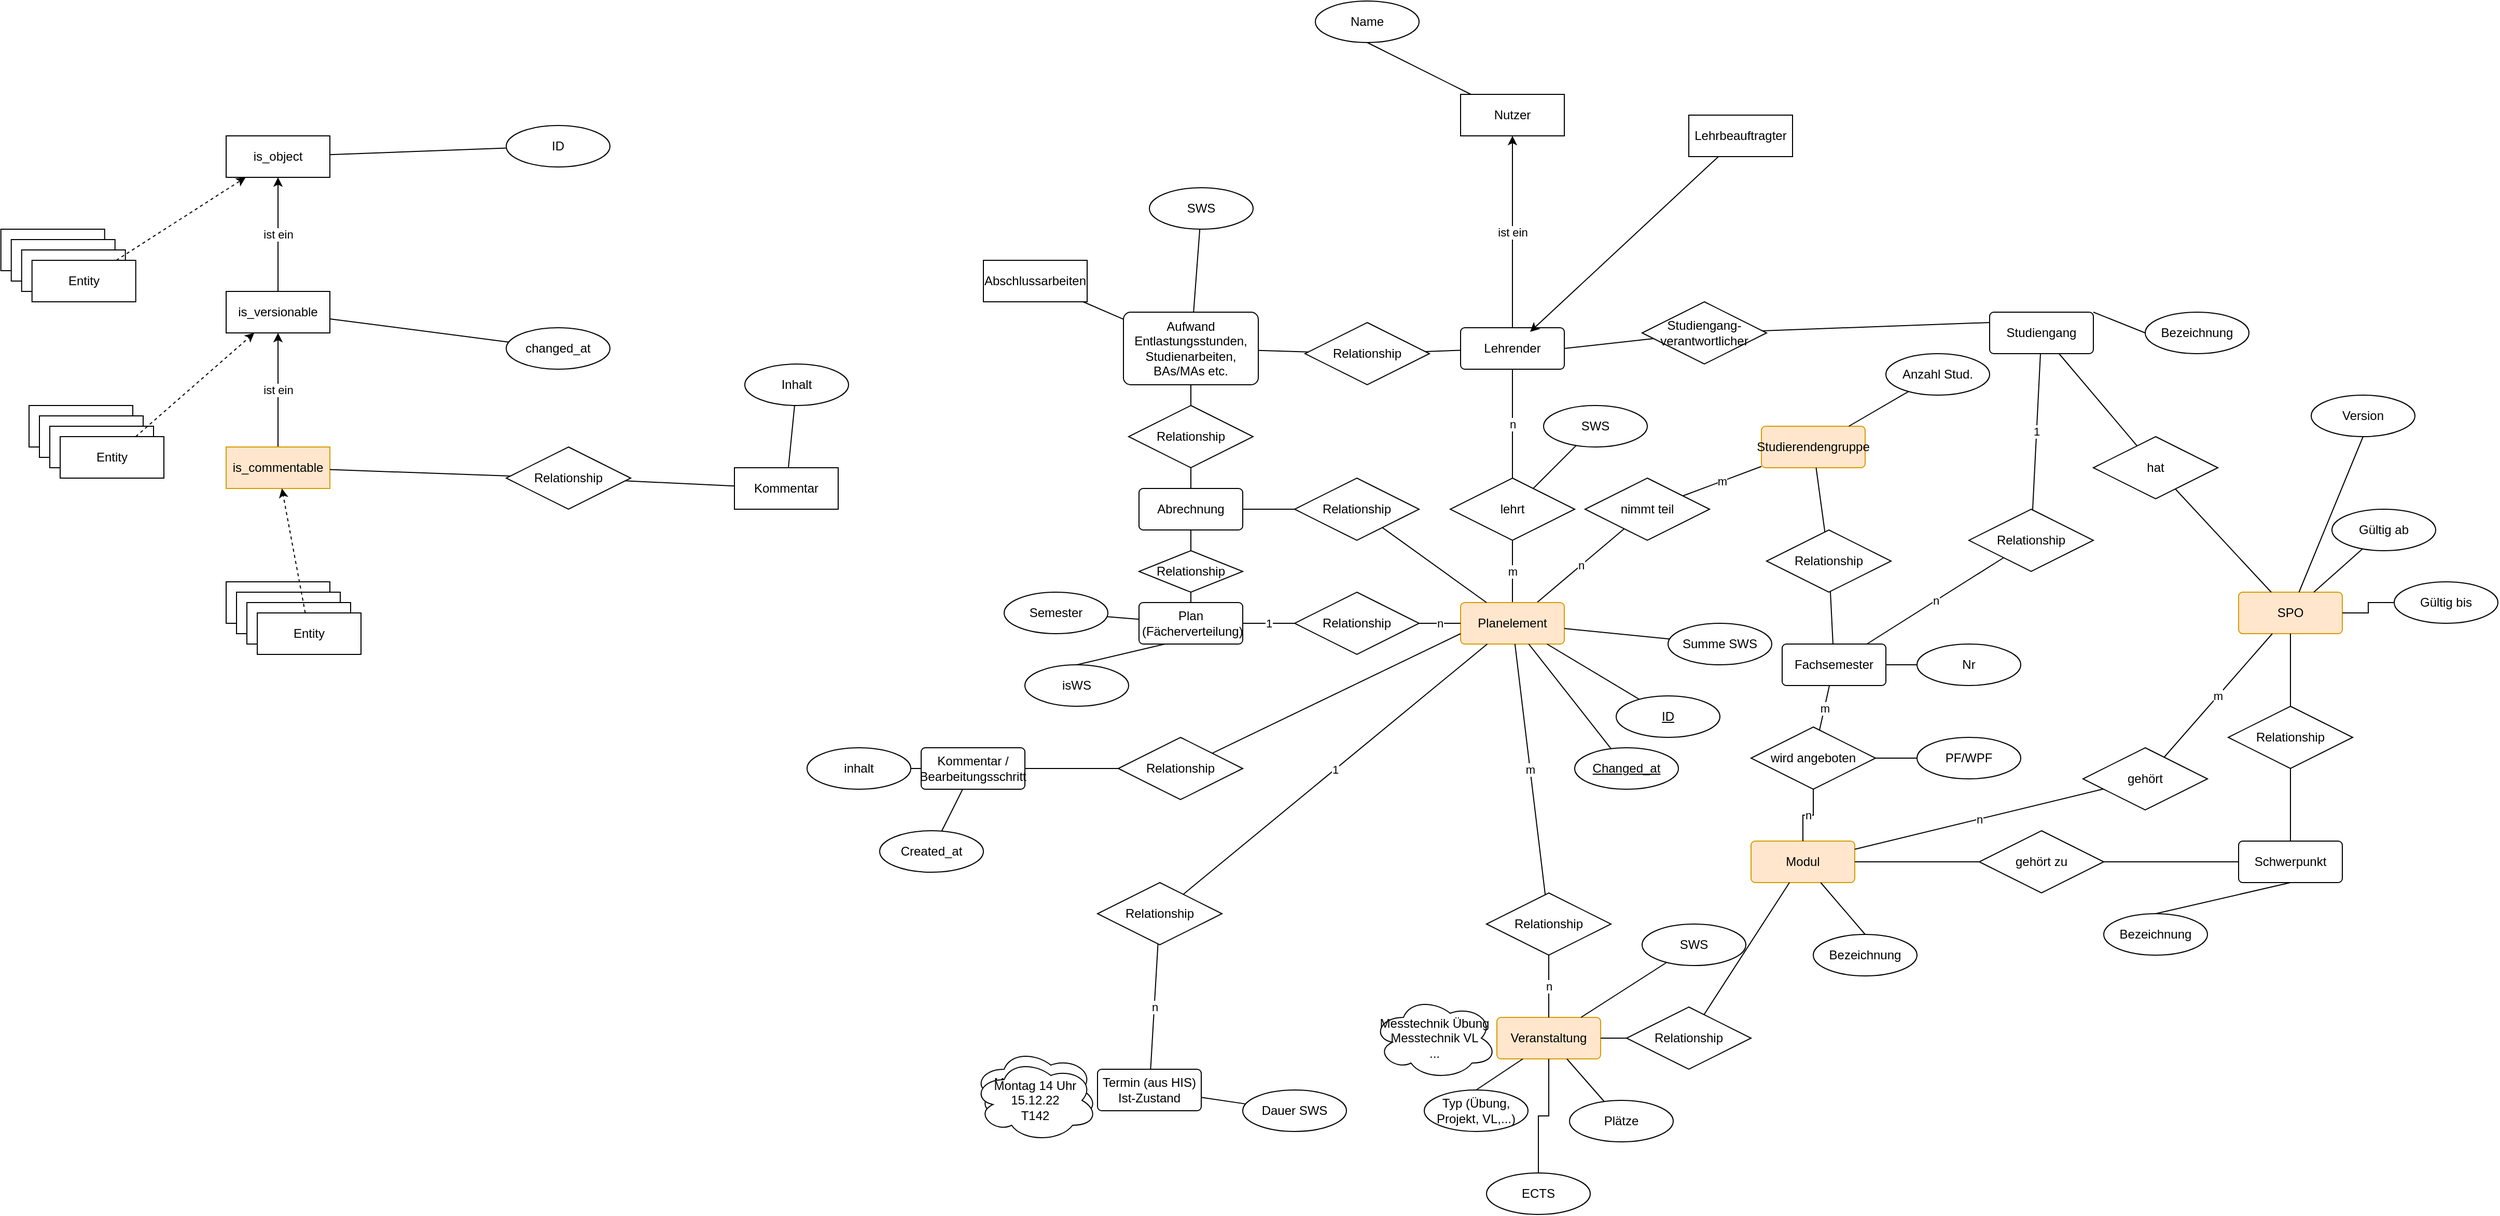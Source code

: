 <mxfile version="20.6.0" type="github">
  <diagram id="R2lEEEUBdFMjLlhIrx00" name="Page-1">
    <mxGraphModel dx="3122" dy="1880" grid="1" gridSize="10" guides="1" tooltips="1" connect="1" arrows="1" fold="1" page="1" pageScale="1" pageWidth="850" pageHeight="1100" math="0" shadow="0" extFonts="Permanent Marker^https://fonts.googleapis.com/css?family=Permanent+Marker">
      <root>
        <mxCell id="0" />
        <mxCell id="1" parent="0" />
        <mxCell id="iz5O2robkFM4ROenjmBi-13" value="ist ein" style="edgeStyle=none;rounded=0;orthogonalLoop=1;jettySize=auto;html=1;endArrow=classic;endFill=1;" edge="1" parent="1" source="gRnNfKeBFgU3KXUvMVqS-1" target="iz5O2robkFM4ROenjmBi-12">
          <mxGeometry relative="1" as="geometry" />
        </mxCell>
        <mxCell id="gRnNfKeBFgU3KXUvMVqS-1" value="Lehrender" style="rounded=1;arcSize=10;whiteSpace=wrap;html=1;align=center;" parent="1" vertex="1">
          <mxGeometry x="240" y="35" width="100" height="40" as="geometry" />
        </mxCell>
        <mxCell id="gRnNfKeBFgU3KXUvMVqS-2" value="&lt;div&gt;Modul&lt;/div&gt;" style="rounded=1;arcSize=10;whiteSpace=wrap;html=1;align=center;fillColor=#ffe6cc;strokeColor=#d79b00;" parent="1" vertex="1">
          <mxGeometry x="520" y="530" width="100" height="40" as="geometry" />
        </mxCell>
        <mxCell id="gRnNfKeBFgU3KXUvMVqS-3" value="&lt;div&gt;Plan&lt;/div&gt;&amp;nbsp;(Fächerverteilung)" style="rounded=1;arcSize=10;whiteSpace=wrap;html=1;align=center;" parent="1" vertex="1">
          <mxGeometry x="-70" y="300" width="100" height="40" as="geometry" />
        </mxCell>
        <mxCell id="gRnNfKeBFgU3KXUvMVqS-5" value="&lt;div&gt;Studiengang&lt;/div&gt;" style="rounded=1;arcSize=10;whiteSpace=wrap;html=1;align=center;" parent="1" vertex="1">
          <mxGeometry x="750" y="20" width="100" height="40" as="geometry" />
        </mxCell>
        <mxCell id="gRnNfKeBFgU3KXUvMVqS-6" value="SPO" style="rounded=1;arcSize=10;whiteSpace=wrap;html=1;align=center;fillColor=#ffe6cc;strokeColor=#d79b00;" parent="1" vertex="1">
          <mxGeometry x="990" y="290" width="100" height="40" as="geometry" />
        </mxCell>
        <mxCell id="gRnNfKeBFgU3KXUvMVqS-9" value="Veranstaltung" style="rounded=1;arcSize=10;whiteSpace=wrap;html=1;align=center;fillColor=#ffe6cc;strokeColor=#d79b00;" parent="1" vertex="1">
          <mxGeometry x="275" y="700" width="100" height="40" as="geometry" />
        </mxCell>
        <mxCell id="gRnNfKeBFgU3KXUvMVqS-11" value="m" style="rounded=0;orthogonalLoop=1;jettySize=auto;html=1;endArrow=none;endFill=0;" parent="1" source="gRnNfKeBFgU3KXUvMVqS-10" target="gRnNfKeBFgU3KXUvMVqS-36" edge="1">
          <mxGeometry relative="1" as="geometry" />
        </mxCell>
        <mxCell id="gRnNfKeBFgU3KXUvMVqS-12" value="n" style="edgeStyle=orthogonalEdgeStyle;rounded=0;orthogonalLoop=1;jettySize=auto;html=1;exitX=0.5;exitY=1;exitDx=0;exitDy=0;endArrow=none;endFill=0;" parent="1" source="gRnNfKeBFgU3KXUvMVqS-10" target="gRnNfKeBFgU3KXUvMVqS-2" edge="1">
          <mxGeometry relative="1" as="geometry" />
        </mxCell>
        <mxCell id="gRnNfKeBFgU3KXUvMVqS-10" value="wird angeboten" style="shape=rhombus;perimeter=rhombusPerimeter;whiteSpace=wrap;html=1;align=center;" parent="1" vertex="1">
          <mxGeometry x="520" y="420" width="120" height="60" as="geometry" />
        </mxCell>
        <mxCell id="gRnNfKeBFgU3KXUvMVqS-18" style="rounded=0;orthogonalLoop=1;jettySize=auto;html=1;endArrow=none;endFill=0;" parent="1" source="gRnNfKeBFgU3KXUvMVqS-17" target="gRnNfKeBFgU3KXUvMVqS-6" edge="1">
          <mxGeometry relative="1" as="geometry" />
        </mxCell>
        <mxCell id="gRnNfKeBFgU3KXUvMVqS-17" value="Gültig ab" style="ellipse;whiteSpace=wrap;html=1;align=center;" parent="1" vertex="1">
          <mxGeometry x="1080" y="210" width="100" height="40" as="geometry" />
        </mxCell>
        <mxCell id="gRnNfKeBFgU3KXUvMVqS-20" style="rounded=0;orthogonalLoop=1;jettySize=auto;html=1;endArrow=none;endFill=0;" parent="1" source="gRnNfKeBFgU3KXUvMVqS-19" target="gRnNfKeBFgU3KXUvMVqS-2" edge="1">
          <mxGeometry relative="1" as="geometry" />
        </mxCell>
        <mxCell id="gRnNfKeBFgU3KXUvMVqS-21" style="edgeStyle=none;rounded=0;orthogonalLoop=1;jettySize=auto;html=1;endArrow=none;endFill=0;" parent="1" source="gRnNfKeBFgU3KXUvMVqS-19" target="gRnNfKeBFgU3KXUvMVqS-9" edge="1">
          <mxGeometry relative="1" as="geometry">
            <mxPoint x="440" y="826.957" as="targetPoint" />
          </mxGeometry>
        </mxCell>
        <mxCell id="gRnNfKeBFgU3KXUvMVqS-19" value="Relationship" style="shape=rhombus;perimeter=rhombusPerimeter;whiteSpace=wrap;html=1;align=center;" parent="1" vertex="1">
          <mxGeometry x="400" y="690" width="120" height="60" as="geometry" />
        </mxCell>
        <mxCell id="gRnNfKeBFgU3KXUvMVqS-22" value="Studierendengruppe" style="rounded=1;arcSize=10;whiteSpace=wrap;html=1;align=center;fillColor=#ffe6cc;strokeColor=#d79b00;" parent="1" vertex="1">
          <mxGeometry x="530" y="130" width="100" height="40" as="geometry" />
        </mxCell>
        <mxCell id="gRnNfKeBFgU3KXUvMVqS-26" value="n" style="edgeStyle=none;rounded=0;orthogonalLoop=1;jettySize=auto;html=1;endArrow=none;endFill=0;" parent="1" source="gRnNfKeBFgU3KXUvMVqS-24" target="gRnNfKeBFgU3KXUvMVqS-53" edge="1">
          <mxGeometry relative="1" as="geometry" />
        </mxCell>
        <mxCell id="gRnNfKeBFgU3KXUvMVqS-24" value="nimmt teil" style="shape=rhombus;perimeter=rhombusPerimeter;whiteSpace=wrap;html=1;align=center;" parent="1" vertex="1">
          <mxGeometry x="360" y="180" width="120" height="60" as="geometry" />
        </mxCell>
        <mxCell id="gRnNfKeBFgU3KXUvMVqS-29" style="edgeStyle=none;rounded=0;orthogonalLoop=1;jettySize=auto;html=1;endArrow=none;endFill=0;" parent="1" source="gRnNfKeBFgU3KXUvMVqS-28" target="gRnNfKeBFgU3KXUvMVqS-3" edge="1">
          <mxGeometry relative="1" as="geometry" />
        </mxCell>
        <mxCell id="gRnNfKeBFgU3KXUvMVqS-28" value="Semester" style="ellipse;whiteSpace=wrap;html=1;align=center;" parent="1" vertex="1">
          <mxGeometry x="-200" y="290" width="100" height="40" as="geometry" />
        </mxCell>
        <mxCell id="gRnNfKeBFgU3KXUvMVqS-36" value="Fachsemester" style="rounded=1;arcSize=10;whiteSpace=wrap;html=1;align=center;" parent="1" vertex="1">
          <mxGeometry x="550" y="340" width="100" height="40" as="geometry" />
        </mxCell>
        <mxCell id="gRnNfKeBFgU3KXUvMVqS-39" value="n" style="edgeStyle=none;rounded=0;orthogonalLoop=1;jettySize=auto;html=1;endArrow=none;endFill=0;" parent="1" source="gRnNfKeBFgU3KXUvMVqS-38" target="gRnNfKeBFgU3KXUvMVqS-36" edge="1">
          <mxGeometry relative="1" as="geometry" />
        </mxCell>
        <mxCell id="gRnNfKeBFgU3KXUvMVqS-40" value="1" style="edgeStyle=none;rounded=0;orthogonalLoop=1;jettySize=auto;html=1;endArrow=none;endFill=0;" parent="1" source="gRnNfKeBFgU3KXUvMVqS-38" target="gRnNfKeBFgU3KXUvMVqS-5" edge="1">
          <mxGeometry relative="1" as="geometry" />
        </mxCell>
        <mxCell id="gRnNfKeBFgU3KXUvMVqS-38" value="Relationship" style="shape=rhombus;perimeter=rhombusPerimeter;whiteSpace=wrap;html=1;align=center;" parent="1" vertex="1">
          <mxGeometry x="730" y="210" width="120" height="60" as="geometry" />
        </mxCell>
        <mxCell id="gRnNfKeBFgU3KXUvMVqS-44" value="Schwerpunkt" style="rounded=1;arcSize=10;whiteSpace=wrap;html=1;align=center;" parent="1" vertex="1">
          <mxGeometry x="990" y="530" width="100" height="40" as="geometry" />
        </mxCell>
        <mxCell id="gRnNfKeBFgU3KXUvMVqS-46" style="edgeStyle=none;rounded=0;orthogonalLoop=1;jettySize=auto;html=1;endArrow=none;endFill=0;" parent="1" source="gRnNfKeBFgU3KXUvMVqS-45" target="gRnNfKeBFgU3KXUvMVqS-2" edge="1">
          <mxGeometry relative="1" as="geometry" />
        </mxCell>
        <mxCell id="gRnNfKeBFgU3KXUvMVqS-47" style="edgeStyle=none;rounded=0;orthogonalLoop=1;jettySize=auto;html=1;endArrow=none;endFill=0;" parent="1" source="gRnNfKeBFgU3KXUvMVqS-45" target="gRnNfKeBFgU3KXUvMVqS-44" edge="1">
          <mxGeometry relative="1" as="geometry" />
        </mxCell>
        <mxCell id="gRnNfKeBFgU3KXUvMVqS-45" value="gehört zu" style="shape=rhombus;perimeter=rhombusPerimeter;whiteSpace=wrap;html=1;align=center;" parent="1" vertex="1">
          <mxGeometry x="740" y="520" width="120" height="60" as="geometry" />
        </mxCell>
        <mxCell id="gRnNfKeBFgU3KXUvMVqS-49" style="edgeStyle=none;rounded=0;orthogonalLoop=1;jettySize=auto;html=1;endArrow=none;endFill=0;" parent="1" source="gRnNfKeBFgU3KXUvMVqS-48" target="gRnNfKeBFgU3KXUvMVqS-44" edge="1">
          <mxGeometry relative="1" as="geometry" />
        </mxCell>
        <mxCell id="gRnNfKeBFgU3KXUvMVqS-50" style="edgeStyle=none;rounded=0;orthogonalLoop=1;jettySize=auto;html=1;endArrow=none;endFill=0;" parent="1" source="gRnNfKeBFgU3KXUvMVqS-48" target="gRnNfKeBFgU3KXUvMVqS-6" edge="1">
          <mxGeometry relative="1" as="geometry">
            <mxPoint x="1040" y="370" as="sourcePoint" />
          </mxGeometry>
        </mxCell>
        <mxCell id="gRnNfKeBFgU3KXUvMVqS-48" value="Relationship" style="shape=rhombus;perimeter=rhombusPerimeter;whiteSpace=wrap;html=1;align=center;" parent="1" vertex="1">
          <mxGeometry x="980" y="400" width="120" height="60" as="geometry" />
        </mxCell>
        <mxCell id="gRnNfKeBFgU3KXUvMVqS-59" value="m" style="edgeStyle=none;rounded=0;orthogonalLoop=1;jettySize=auto;html=1;endArrow=none;endFill=0;" parent="1" source="gRnNfKeBFgU3KXUvMVqS-53" target="gRnNfKeBFgU3KXUvMVqS-55" edge="1">
          <mxGeometry relative="1" as="geometry" />
        </mxCell>
        <mxCell id="gRnNfKeBFgU3KXUvMVqS-53" value="&lt;div&gt;Planelement&lt;/div&gt;" style="rounded=1;arcSize=10;whiteSpace=wrap;html=1;align=center;fillColor=#ffe6cc;strokeColor=#d79b00;" parent="1" vertex="1">
          <mxGeometry x="240" y="300" width="100" height="40" as="geometry" />
        </mxCell>
        <mxCell id="gRnNfKeBFgU3KXUvMVqS-60" value="n" style="edgeStyle=none;rounded=0;orthogonalLoop=1;jettySize=auto;html=1;endArrow=none;endFill=0;" parent="1" source="gRnNfKeBFgU3KXUvMVqS-55" target="gRnNfKeBFgU3KXUvMVqS-1" edge="1">
          <mxGeometry relative="1" as="geometry" />
        </mxCell>
        <mxCell id="gRnNfKeBFgU3KXUvMVqS-55" value="lehrt" style="shape=rhombus;perimeter=rhombusPerimeter;whiteSpace=wrap;html=1;align=center;" parent="1" vertex="1">
          <mxGeometry x="230" y="180" width="120" height="60" as="geometry" />
        </mxCell>
        <mxCell id="gRnNfKeBFgU3KXUvMVqS-57" value="m" style="edgeStyle=none;rounded=0;orthogonalLoop=1;jettySize=auto;html=1;endArrow=none;endFill=0;" parent="1" source="gRnNfKeBFgU3KXUvMVqS-56" target="gRnNfKeBFgU3KXUvMVqS-53" edge="1">
          <mxGeometry relative="1" as="geometry" />
        </mxCell>
        <mxCell id="gRnNfKeBFgU3KXUvMVqS-58" value="n" style="edgeStyle=none;rounded=0;orthogonalLoop=1;jettySize=auto;html=1;endArrow=none;endFill=0;" parent="1" source="gRnNfKeBFgU3KXUvMVqS-56" target="gRnNfKeBFgU3KXUvMVqS-9" edge="1">
          <mxGeometry relative="1" as="geometry" />
        </mxCell>
        <mxCell id="gRnNfKeBFgU3KXUvMVqS-56" value="Relationship" style="shape=rhombus;perimeter=rhombusPerimeter;whiteSpace=wrap;html=1;align=center;" parent="1" vertex="1">
          <mxGeometry x="265" y="580" width="120" height="60" as="geometry" />
        </mxCell>
        <mxCell id="gRnNfKeBFgU3KXUvMVqS-63" value="n" style="edgeStyle=none;rounded=0;orthogonalLoop=1;jettySize=auto;html=1;endArrow=none;endFill=0;" parent="1" source="gRnNfKeBFgU3KXUvMVqS-61" target="gRnNfKeBFgU3KXUvMVqS-53" edge="1">
          <mxGeometry relative="1" as="geometry" />
        </mxCell>
        <mxCell id="gRnNfKeBFgU3KXUvMVqS-64" value="1" style="edgeStyle=none;rounded=0;orthogonalLoop=1;jettySize=auto;html=1;endArrow=none;endFill=0;" parent="1" source="gRnNfKeBFgU3KXUvMVqS-61" target="gRnNfKeBFgU3KXUvMVqS-3" edge="1">
          <mxGeometry relative="1" as="geometry" />
        </mxCell>
        <mxCell id="gRnNfKeBFgU3KXUvMVqS-61" value="Relationship" style="shape=rhombus;perimeter=rhombusPerimeter;whiteSpace=wrap;html=1;align=center;" parent="1" vertex="1">
          <mxGeometry x="80" y="290" width="120" height="60" as="geometry" />
        </mxCell>
        <mxCell id="gRnNfKeBFgU3KXUvMVqS-65" value="&lt;div&gt;Termin (aus HIS)&lt;/div&gt;&lt;div&gt;Ist-Zustand&lt;br&gt;&lt;/div&gt;" style="rounded=1;arcSize=10;whiteSpace=wrap;html=1;align=center;" parent="1" vertex="1">
          <mxGeometry x="-110" y="750" width="100" height="40" as="geometry" />
        </mxCell>
        <mxCell id="gRnNfKeBFgU3KXUvMVqS-67" value="n" style="edgeStyle=none;rounded=0;orthogonalLoop=1;jettySize=auto;html=1;endArrow=none;endFill=0;" parent="1" source="gRnNfKeBFgU3KXUvMVqS-66" target="gRnNfKeBFgU3KXUvMVqS-65" edge="1">
          <mxGeometry relative="1" as="geometry" />
        </mxCell>
        <mxCell id="gRnNfKeBFgU3KXUvMVqS-68" value="1" style="edgeStyle=none;rounded=0;orthogonalLoop=1;jettySize=auto;html=1;endArrow=none;endFill=0;" parent="1" source="gRnNfKeBFgU3KXUvMVqS-66" target="gRnNfKeBFgU3KXUvMVqS-53" edge="1">
          <mxGeometry relative="1" as="geometry" />
        </mxCell>
        <mxCell id="gRnNfKeBFgU3KXUvMVqS-66" value="Relationship" style="shape=rhombus;perimeter=rhombusPerimeter;whiteSpace=wrap;html=1;align=center;" parent="1" vertex="1">
          <mxGeometry x="-110" y="570" width="120" height="60" as="geometry" />
        </mxCell>
        <mxCell id="gRnNfKeBFgU3KXUvMVqS-69" value="&lt;div&gt;Messtechnik Übung&lt;/div&gt;&lt;div&gt;Messtechnik VL&lt;/div&gt;&lt;div&gt;...&lt;/div&gt;" style="ellipse;shape=cloud;whiteSpace=wrap;html=1;" parent="1" vertex="1">
          <mxGeometry x="155" y="680" width="120" height="80" as="geometry" />
        </mxCell>
        <mxCell id="gRnNfKeBFgU3KXUvMVqS-70" value="&lt;div&gt;Montag 14 Uhr&lt;/div&gt;&lt;div&gt;15.12.22&lt;br&gt;&lt;/div&gt;" style="ellipse;shape=cloud;whiteSpace=wrap;html=1;" parent="1" vertex="1">
          <mxGeometry x="-230" y="730" width="120" height="80" as="geometry" />
        </mxCell>
        <mxCell id="gRnNfKeBFgU3KXUvMVqS-71" value="&lt;div&gt;Montag 14 Uhr&lt;/div&gt;&lt;div&gt;15.12.22&lt;/div&gt;&lt;div&gt;T142&lt;br&gt;&lt;/div&gt;" style="ellipse;shape=cloud;whiteSpace=wrap;html=1;" parent="1" vertex="1">
          <mxGeometry x="-230" y="740" width="120" height="80" as="geometry" />
        </mxCell>
        <mxCell id="gRnNfKeBFgU3KXUvMVqS-73" style="edgeStyle=none;rounded=0;orthogonalLoop=1;jettySize=auto;html=1;endArrow=none;endFill=0;" parent="1" source="gRnNfKeBFgU3KXUvMVqS-72" target="gRnNfKeBFgU3KXUvMVqS-55" edge="1">
          <mxGeometry relative="1" as="geometry" />
        </mxCell>
        <mxCell id="gRnNfKeBFgU3KXUvMVqS-72" value="SWS" style="ellipse;whiteSpace=wrap;html=1;align=center;" parent="1" vertex="1">
          <mxGeometry x="320" y="110" width="100" height="40" as="geometry" />
        </mxCell>
        <mxCell id="gRnNfKeBFgU3KXUvMVqS-75" style="edgeStyle=none;rounded=0;orthogonalLoop=1;jettySize=auto;html=1;endArrow=none;endFill=0;" parent="1" source="gRnNfKeBFgU3KXUvMVqS-74" target="gRnNfKeBFgU3KXUvMVqS-53" edge="1">
          <mxGeometry relative="1" as="geometry" />
        </mxCell>
        <mxCell id="gRnNfKeBFgU3KXUvMVqS-74" value="Summe SWS" style="ellipse;whiteSpace=wrap;html=1;align=center;" parent="1" vertex="1">
          <mxGeometry x="440" y="320" width="100" height="40" as="geometry" />
        </mxCell>
        <mxCell id="gRnNfKeBFgU3KXUvMVqS-80" value="m" style="edgeStyle=none;rounded=0;orthogonalLoop=1;jettySize=auto;html=1;endArrow=none;endFill=0;" parent="1" source="gRnNfKeBFgU3KXUvMVqS-22" target="gRnNfKeBFgU3KXUvMVqS-24" edge="1">
          <mxGeometry relative="1" as="geometry">
            <mxPoint x="462.5" y="150" as="sourcePoint" />
          </mxGeometry>
        </mxCell>
        <mxCell id="gRnNfKeBFgU3KXUvMVqS-82" style="edgeStyle=none;rounded=0;orthogonalLoop=1;jettySize=auto;html=1;endArrow=none;endFill=0;" parent="1" source="gRnNfKeBFgU3KXUvMVqS-81" target="gRnNfKeBFgU3KXUvMVqS-9" edge="1">
          <mxGeometry relative="1" as="geometry" />
        </mxCell>
        <mxCell id="gRnNfKeBFgU3KXUvMVqS-81" value="Plätze" style="ellipse;whiteSpace=wrap;html=1;align=center;" parent="1" vertex="1">
          <mxGeometry x="345" y="780" width="100" height="40" as="geometry" />
        </mxCell>
        <mxCell id="gRnNfKeBFgU3KXUvMVqS-84" style="edgeStyle=none;rounded=0;orthogonalLoop=1;jettySize=auto;html=1;endArrow=none;endFill=0;" parent="1" source="gRnNfKeBFgU3KXUvMVqS-83" target="gRnNfKeBFgU3KXUvMVqS-9" edge="1">
          <mxGeometry relative="1" as="geometry" />
        </mxCell>
        <mxCell id="gRnNfKeBFgU3KXUvMVqS-83" value="SWS" style="ellipse;whiteSpace=wrap;html=1;align=center;" parent="1" vertex="1">
          <mxGeometry x="415" y="610" width="100" height="40" as="geometry" />
        </mxCell>
        <mxCell id="gRnNfKeBFgU3KXUvMVqS-86" style="edgeStyle=none;rounded=0;orthogonalLoop=1;jettySize=auto;html=1;endArrow=none;endFill=0;" parent="1" source="gRnNfKeBFgU3KXUvMVqS-85" target="gRnNfKeBFgU3KXUvMVqS-22" edge="1">
          <mxGeometry relative="1" as="geometry" />
        </mxCell>
        <mxCell id="gRnNfKeBFgU3KXUvMVqS-85" value="Anzahl Stud." style="ellipse;whiteSpace=wrap;html=1;align=center;" parent="1" vertex="1">
          <mxGeometry x="650" y="60" width="100" height="40" as="geometry" />
        </mxCell>
        <mxCell id="gRnNfKeBFgU3KXUvMVqS-88" style="edgeStyle=none;rounded=0;orthogonalLoop=1;jettySize=auto;html=1;exitX=1;exitY=0.75;exitDx=0;exitDy=0;endArrow=none;endFill=0;" parent="1" edge="1">
          <mxGeometry relative="1" as="geometry">
            <mxPoint x="930" y="230" as="sourcePoint" />
            <mxPoint x="930" y="230" as="targetPoint" />
          </mxGeometry>
        </mxCell>
        <mxCell id="gRnNfKeBFgU3KXUvMVqS-90" style="edgeStyle=none;rounded=0;orthogonalLoop=1;jettySize=auto;html=1;endArrow=none;endFill=0;" parent="1" source="gRnNfKeBFgU3KXUvMVqS-89" target="gRnNfKeBFgU3KXUvMVqS-65" edge="1">
          <mxGeometry relative="1" as="geometry" />
        </mxCell>
        <mxCell id="gRnNfKeBFgU3KXUvMVqS-89" value="Dauer SWS" style="ellipse;whiteSpace=wrap;html=1;align=center;" parent="1" vertex="1">
          <mxGeometry x="30" y="770" width="100" height="40" as="geometry" />
        </mxCell>
        <mxCell id="gRnNfKeBFgU3KXUvMVqS-91" value="&lt;div&gt;Aufwand&lt;/div&gt;&lt;div&gt;Entlastungsstunden, Studienarbeiten, BAs/MAs etc.&lt;br&gt;&lt;/div&gt;" style="rounded=1;arcSize=10;whiteSpace=wrap;html=1;align=center;" parent="1" vertex="1">
          <mxGeometry x="-85" y="20" width="130" height="70" as="geometry" />
        </mxCell>
        <mxCell id="gRnNfKeBFgU3KXUvMVqS-93" style="edgeStyle=none;rounded=0;orthogonalLoop=1;jettySize=auto;html=1;endArrow=none;endFill=0;" parent="1" source="gRnNfKeBFgU3KXUvMVqS-92" target="gRnNfKeBFgU3KXUvMVqS-91" edge="1">
          <mxGeometry relative="1" as="geometry" />
        </mxCell>
        <mxCell id="gRnNfKeBFgU3KXUvMVqS-94" style="edgeStyle=none;rounded=0;orthogonalLoop=1;jettySize=auto;html=1;endArrow=none;endFill=0;" parent="1" source="gRnNfKeBFgU3KXUvMVqS-92" target="gRnNfKeBFgU3KXUvMVqS-1" edge="1">
          <mxGeometry relative="1" as="geometry" />
        </mxCell>
        <mxCell id="gRnNfKeBFgU3KXUvMVqS-92" value="Relationship" style="shape=rhombus;perimeter=rhombusPerimeter;whiteSpace=wrap;html=1;align=center;" parent="1" vertex="1">
          <mxGeometry x="90" y="30" width="120" height="60" as="geometry" />
        </mxCell>
        <mxCell id="gRnNfKeBFgU3KXUvMVqS-96" style="edgeStyle=none;rounded=0;orthogonalLoop=1;jettySize=auto;html=1;endArrow=none;endFill=0;" parent="1" source="gRnNfKeBFgU3KXUvMVqS-95" target="gRnNfKeBFgU3KXUvMVqS-91" edge="1">
          <mxGeometry relative="1" as="geometry" />
        </mxCell>
        <mxCell id="gRnNfKeBFgU3KXUvMVqS-95" value="SWS" style="ellipse;whiteSpace=wrap;html=1;align=center;" parent="1" vertex="1">
          <mxGeometry x="-60" y="-100" width="100" height="40" as="geometry" />
        </mxCell>
        <mxCell id="gRnNfKeBFgU3KXUvMVqS-98" style="edgeStyle=none;rounded=0;orthogonalLoop=1;jettySize=auto;html=1;endArrow=none;endFill=0;" parent="1" source="gRnNfKeBFgU3KXUvMVqS-97" target="gRnNfKeBFgU3KXUvMVqS-91" edge="1">
          <mxGeometry relative="1" as="geometry" />
        </mxCell>
        <mxCell id="gRnNfKeBFgU3KXUvMVqS-97" value="Abschlussarbeiten" style="whiteSpace=wrap;html=1;align=center;" parent="1" vertex="1">
          <mxGeometry x="-220" y="-30" width="100" height="40" as="geometry" />
        </mxCell>
        <mxCell id="gRnNfKeBFgU3KXUvMVqS-102" value="Abrechnung" style="rounded=1;arcSize=10;whiteSpace=wrap;html=1;align=center;" parent="1" vertex="1">
          <mxGeometry x="-70" y="190" width="100" height="40" as="geometry" />
        </mxCell>
        <mxCell id="gRnNfKeBFgU3KXUvMVqS-104" style="edgeStyle=none;rounded=0;orthogonalLoop=1;jettySize=auto;html=1;endArrow=none;endFill=0;" parent="1" source="gRnNfKeBFgU3KXUvMVqS-103" target="gRnNfKeBFgU3KXUvMVqS-102" edge="1">
          <mxGeometry relative="1" as="geometry" />
        </mxCell>
        <mxCell id="gRnNfKeBFgU3KXUvMVqS-105" style="edgeStyle=none;rounded=0;orthogonalLoop=1;jettySize=auto;html=1;entryX=0.25;entryY=0;entryDx=0;entryDy=0;endArrow=none;endFill=0;" parent="1" source="gRnNfKeBFgU3KXUvMVqS-103" target="gRnNfKeBFgU3KXUvMVqS-53" edge="1">
          <mxGeometry relative="1" as="geometry" />
        </mxCell>
        <mxCell id="gRnNfKeBFgU3KXUvMVqS-103" value="Relationship" style="shape=rhombus;perimeter=rhombusPerimeter;whiteSpace=wrap;html=1;align=center;" parent="1" vertex="1">
          <mxGeometry x="80" y="180" width="120" height="60" as="geometry" />
        </mxCell>
        <mxCell id="gRnNfKeBFgU3KXUvMVqS-107" style="edgeStyle=none;rounded=0;orthogonalLoop=1;jettySize=auto;html=1;endArrow=none;endFill=0;" parent="1" source="gRnNfKeBFgU3KXUvMVqS-106" target="gRnNfKeBFgU3KXUvMVqS-102" edge="1">
          <mxGeometry relative="1" as="geometry" />
        </mxCell>
        <mxCell id="gRnNfKeBFgU3KXUvMVqS-108" style="edgeStyle=none;rounded=0;orthogonalLoop=1;jettySize=auto;html=1;endArrow=none;endFill=0;" parent="1" source="gRnNfKeBFgU3KXUvMVqS-106" target="gRnNfKeBFgU3KXUvMVqS-91" edge="1">
          <mxGeometry relative="1" as="geometry" />
        </mxCell>
        <mxCell id="gRnNfKeBFgU3KXUvMVqS-106" value="Relationship" style="shape=rhombus;perimeter=rhombusPerimeter;whiteSpace=wrap;html=1;align=center;" parent="1" vertex="1">
          <mxGeometry x="-80" y="110" width="120" height="60" as="geometry" />
        </mxCell>
        <mxCell id="gRnNfKeBFgU3KXUvMVqS-110" style="edgeStyle=none;rounded=0;orthogonalLoop=1;jettySize=auto;html=1;endArrow=none;endFill=0;" parent="1" source="gRnNfKeBFgU3KXUvMVqS-109" target="gRnNfKeBFgU3KXUvMVqS-3" edge="1">
          <mxGeometry relative="1" as="geometry" />
        </mxCell>
        <mxCell id="gRnNfKeBFgU3KXUvMVqS-111" style="edgeStyle=none;rounded=0;orthogonalLoop=1;jettySize=auto;html=1;endArrow=none;endFill=0;" parent="1" source="gRnNfKeBFgU3KXUvMVqS-109" target="gRnNfKeBFgU3KXUvMVqS-102" edge="1">
          <mxGeometry relative="1" as="geometry" />
        </mxCell>
        <mxCell id="gRnNfKeBFgU3KXUvMVqS-109" value="Relationship" style="shape=rhombus;perimeter=rhombusPerimeter;whiteSpace=wrap;html=1;align=center;" parent="1" vertex="1">
          <mxGeometry x="-70" y="250" width="100" height="40" as="geometry" />
        </mxCell>
        <mxCell id="wg3Lj3aLdknJIfBZmOL0-2" style="edgeStyle=orthogonalEdgeStyle;rounded=0;orthogonalLoop=1;jettySize=auto;html=1;endArrow=none;endFill=0;" parent="1" source="wg3Lj3aLdknJIfBZmOL0-1" target="gRnNfKeBFgU3KXUvMVqS-6" edge="1">
          <mxGeometry relative="1" as="geometry" />
        </mxCell>
        <mxCell id="wg3Lj3aLdknJIfBZmOL0-1" value="Gültig bis" style="ellipse;whiteSpace=wrap;html=1;align=center;" parent="1" vertex="1">
          <mxGeometry x="1140" y="280" width="100" height="40" as="geometry" />
        </mxCell>
        <mxCell id="SbNvKTwBTfNUbJ9mmIkN-1" value="Kommentar / Bearbeitungsschritt" style="rounded=1;arcSize=10;whiteSpace=wrap;html=1;align=center;" parent="1" vertex="1">
          <mxGeometry x="-280" y="440" width="100" height="40" as="geometry" />
        </mxCell>
        <mxCell id="SbNvKTwBTfNUbJ9mmIkN-2" value="Name" style="ellipse;whiteSpace=wrap;html=1;align=center;" parent="1" vertex="1">
          <mxGeometry x="100" y="-280" width="100" height="40" as="geometry" />
        </mxCell>
        <mxCell id="SbNvKTwBTfNUbJ9mmIkN-3" style="edgeStyle=none;rounded=0;orthogonalLoop=1;jettySize=auto;html=1;exitX=0.5;exitY=1;exitDx=0;exitDy=0;endArrow=none;endFill=0;" parent="1" source="SbNvKTwBTfNUbJ9mmIkN-2" target="iz5O2robkFM4ROenjmBi-12" edge="1">
          <mxGeometry relative="1" as="geometry">
            <mxPoint x="361.43" y="158.57" as="sourcePoint" />
            <mxPoint x="320" y="200" as="targetPoint" />
          </mxGeometry>
        </mxCell>
        <mxCell id="SbNvKTwBTfNUbJ9mmIkN-4" value="Version" style="ellipse;whiteSpace=wrap;html=1;align=center;" parent="1" vertex="1">
          <mxGeometry x="1060" y="100" width="100" height="40" as="geometry" />
        </mxCell>
        <mxCell id="SbNvKTwBTfNUbJ9mmIkN-5" style="rounded=0;orthogonalLoop=1;jettySize=auto;html=1;exitX=0.5;exitY=1;exitDx=0;exitDy=0;endArrow=none;endFill=0;" parent="1" source="SbNvKTwBTfNUbJ9mmIkN-4" target="gRnNfKeBFgU3KXUvMVqS-6" edge="1">
          <mxGeometry relative="1" as="geometry">
            <mxPoint x="1119.608" y="258.261" as="sourcePoint" />
            <mxPoint x="1072.5" y="300" as="targetPoint" />
          </mxGeometry>
        </mxCell>
        <mxCell id="SbNvKTwBTfNUbJ9mmIkN-6" value="Bezeichnung" style="ellipse;whiteSpace=wrap;html=1;align=center;" parent="1" vertex="1">
          <mxGeometry x="580" y="620" width="100" height="40" as="geometry" />
        </mxCell>
        <mxCell id="SbNvKTwBTfNUbJ9mmIkN-7" style="edgeStyle=none;rounded=0;orthogonalLoop=1;jettySize=auto;html=1;exitX=0.5;exitY=0;exitDx=0;exitDy=0;endArrow=none;endFill=0;" parent="1" source="SbNvKTwBTfNUbJ9mmIkN-6" target="gRnNfKeBFgU3KXUvMVqS-2" edge="1">
          <mxGeometry relative="1" as="geometry">
            <mxPoint x="670" y="560" as="sourcePoint" />
            <mxPoint x="630" y="560" as="targetPoint" />
          </mxGeometry>
        </mxCell>
        <mxCell id="SbNvKTwBTfNUbJ9mmIkN-14" value="Nr" style="ellipse;whiteSpace=wrap;html=1;align=center;" parent="1" vertex="1">
          <mxGeometry x="680" y="340" width="100" height="40" as="geometry" />
        </mxCell>
        <mxCell id="SbNvKTwBTfNUbJ9mmIkN-15" style="edgeStyle=none;rounded=0;orthogonalLoop=1;jettySize=auto;html=1;endArrow=none;endFill=0;" parent="1" source="SbNvKTwBTfNUbJ9mmIkN-14" target="gRnNfKeBFgU3KXUvMVqS-36" edge="1">
          <mxGeometry relative="1" as="geometry">
            <mxPoint x="520" y="610" as="sourcePoint" />
            <mxPoint x="555" y="580" as="targetPoint" />
          </mxGeometry>
        </mxCell>
        <mxCell id="SbNvKTwBTfNUbJ9mmIkN-16" value="Bezeichnung" style="ellipse;whiteSpace=wrap;html=1;align=center;" parent="1" vertex="1">
          <mxGeometry x="900" y="20" width="100" height="40" as="geometry" />
        </mxCell>
        <mxCell id="SbNvKTwBTfNUbJ9mmIkN-17" style="edgeStyle=none;rounded=0;orthogonalLoop=1;jettySize=auto;html=1;exitX=0;exitY=0.5;exitDx=0;exitDy=0;entryX=1;entryY=0;entryDx=0;entryDy=0;endArrow=none;endFill=0;" parent="1" source="SbNvKTwBTfNUbJ9mmIkN-16" target="gRnNfKeBFgU3KXUvMVqS-5" edge="1">
          <mxGeometry relative="1" as="geometry">
            <mxPoint x="495.355" y="294.142" as="sourcePoint" />
            <mxPoint x="530" y="310" as="targetPoint" />
          </mxGeometry>
        </mxCell>
        <mxCell id="SbNvKTwBTfNUbJ9mmIkN-19" value="&lt;div&gt;Studiengang-&lt;/div&gt;&lt;div&gt;verantwortlicher&lt;/div&gt;" style="shape=rhombus;perimeter=rhombusPerimeter;whiteSpace=wrap;html=1;align=center;" parent="1" vertex="1">
          <mxGeometry x="415" y="10" width="120" height="60" as="geometry" />
        </mxCell>
        <mxCell id="SbNvKTwBTfNUbJ9mmIkN-20" style="edgeStyle=none;rounded=0;orthogonalLoop=1;jettySize=auto;html=1;entryX=0;entryY=0.25;entryDx=0;entryDy=0;endArrow=none;endFill=0;" parent="1" source="SbNvKTwBTfNUbJ9mmIkN-19" target="gRnNfKeBFgU3KXUvMVqS-5" edge="1">
          <mxGeometry relative="1" as="geometry">
            <mxPoint x="580" y="10" as="sourcePoint" />
            <mxPoint x="580" y="50" as="targetPoint" />
          </mxGeometry>
        </mxCell>
        <mxCell id="SbNvKTwBTfNUbJ9mmIkN-22" style="edgeStyle=none;rounded=0;orthogonalLoop=1;jettySize=auto;html=1;entryX=1;entryY=0.5;entryDx=0;entryDy=0;endArrow=none;endFill=0;" parent="1" source="SbNvKTwBTfNUbJ9mmIkN-19" target="gRnNfKeBFgU3KXUvMVqS-1" edge="1">
          <mxGeometry relative="1" as="geometry">
            <mxPoint x="470" y="35" as="sourcePoint" />
            <mxPoint x="530" y="140" as="targetPoint" />
          </mxGeometry>
        </mxCell>
        <mxCell id="SbNvKTwBTfNUbJ9mmIkN-24" value="Bezeichnung" style="ellipse;whiteSpace=wrap;html=1;align=center;" parent="1" vertex="1">
          <mxGeometry x="860" y="600" width="100" height="40" as="geometry" />
        </mxCell>
        <mxCell id="SbNvKTwBTfNUbJ9mmIkN-25" style="edgeStyle=none;rounded=0;orthogonalLoop=1;jettySize=auto;html=1;exitX=0.5;exitY=0;exitDx=0;exitDy=0;entryX=0.5;entryY=1;entryDx=0;entryDy=0;endArrow=none;endFill=0;" parent="1" source="SbNvKTwBTfNUbJ9mmIkN-24" target="gRnNfKeBFgU3KXUvMVqS-44" edge="1">
          <mxGeometry relative="1" as="geometry">
            <mxPoint x="520" y="610" as="sourcePoint" />
            <mxPoint x="555" y="580" as="targetPoint" />
          </mxGeometry>
        </mxCell>
        <mxCell id="SbNvKTwBTfNUbJ9mmIkN-26" value="Typ (Übung, Projekt, VL,...)" style="ellipse;whiteSpace=wrap;html=1;align=center;" parent="1" vertex="1">
          <mxGeometry x="205" y="770" width="100" height="40" as="geometry" />
        </mxCell>
        <mxCell id="SbNvKTwBTfNUbJ9mmIkN-27" style="edgeStyle=none;rounded=0;orthogonalLoop=1;jettySize=auto;html=1;entryX=0.25;entryY=1;entryDx=0;entryDy=0;exitX=0.5;exitY=0;exitDx=0;exitDy=0;endArrow=none;endFill=0;" parent="1" source="SbNvKTwBTfNUbJ9mmIkN-26" target="gRnNfKeBFgU3KXUvMVqS-9" edge="1">
          <mxGeometry relative="1" as="geometry">
            <mxPoint x="388.623" y="791.103" as="sourcePoint" />
            <mxPoint x="352.5" y="750" as="targetPoint" />
          </mxGeometry>
        </mxCell>
        <mxCell id="SbNvKTwBTfNUbJ9mmIkN-28" value="isWS" style="ellipse;whiteSpace=wrap;html=1;align=center;" parent="1" vertex="1">
          <mxGeometry x="-180" y="360" width="100" height="40" as="geometry" />
        </mxCell>
        <mxCell id="SbNvKTwBTfNUbJ9mmIkN-29" style="edgeStyle=none;rounded=0;orthogonalLoop=1;jettySize=auto;html=1;exitX=0.5;exitY=0;exitDx=0;exitDy=0;entryX=0.25;entryY=1;entryDx=0;entryDy=0;endArrow=none;endFill=0;" parent="1" source="SbNvKTwBTfNUbJ9mmIkN-28" target="gRnNfKeBFgU3KXUvMVqS-3" edge="1">
          <mxGeometry relative="1" as="geometry">
            <mxPoint x="-90.856" y="323.686" as="sourcePoint" />
            <mxPoint x="-60" y="326.154" as="targetPoint" />
          </mxGeometry>
        </mxCell>
        <mxCell id="iz5O2robkFM4ROenjmBi-2" style="edgeStyle=orthogonalEdgeStyle;rounded=0;orthogonalLoop=1;jettySize=auto;html=1;endArrow=none;endFill=0;" edge="1" parent="1" source="iz5O2robkFM4ROenjmBi-1" target="gRnNfKeBFgU3KXUvMVqS-9">
          <mxGeometry relative="1" as="geometry" />
        </mxCell>
        <mxCell id="iz5O2robkFM4ROenjmBi-1" value="ECTS" style="ellipse;whiteSpace=wrap;html=1;align=center;" vertex="1" parent="1">
          <mxGeometry x="265" y="850" width="100" height="40" as="geometry" />
        </mxCell>
        <mxCell id="iz5O2robkFM4ROenjmBi-4" style="rounded=0;orthogonalLoop=1;jettySize=auto;html=1;endArrow=none;endFill=0;" edge="1" parent="1" source="iz5O2robkFM4ROenjmBi-3" target="gRnNfKeBFgU3KXUvMVqS-36">
          <mxGeometry relative="1" as="geometry" />
        </mxCell>
        <mxCell id="iz5O2robkFM4ROenjmBi-5" style="rounded=0;orthogonalLoop=1;jettySize=auto;html=1;endArrow=none;endFill=0;" edge="1" parent="1" source="iz5O2robkFM4ROenjmBi-3" target="gRnNfKeBFgU3KXUvMVqS-22">
          <mxGeometry relative="1" as="geometry" />
        </mxCell>
        <mxCell id="iz5O2robkFM4ROenjmBi-3" value="Relationship" style="shape=rhombus;perimeter=rhombusPerimeter;whiteSpace=wrap;html=1;align=center;" vertex="1" parent="1">
          <mxGeometry x="535" y="230" width="120" height="60" as="geometry" />
        </mxCell>
        <mxCell id="iz5O2robkFM4ROenjmBi-7" value="n" style="edgeStyle=none;rounded=0;orthogonalLoop=1;jettySize=auto;html=1;endArrow=none;endFill=0;" edge="1" parent="1" source="iz5O2robkFM4ROenjmBi-6" target="gRnNfKeBFgU3KXUvMVqS-2">
          <mxGeometry relative="1" as="geometry" />
        </mxCell>
        <mxCell id="iz5O2robkFM4ROenjmBi-8" value="m" style="edgeStyle=none;rounded=0;orthogonalLoop=1;jettySize=auto;html=1;endArrow=none;endFill=0;" edge="1" parent="1" source="iz5O2robkFM4ROenjmBi-6" target="gRnNfKeBFgU3KXUvMVqS-6">
          <mxGeometry relative="1" as="geometry" />
        </mxCell>
        <mxCell id="iz5O2robkFM4ROenjmBi-6" value="gehört" style="shape=rhombus;perimeter=rhombusPerimeter;whiteSpace=wrap;html=1;align=center;" vertex="1" parent="1">
          <mxGeometry x="840" y="440" width="120" height="60" as="geometry" />
        </mxCell>
        <mxCell id="iz5O2robkFM4ROenjmBi-10" style="edgeStyle=none;rounded=0;orthogonalLoop=1;jettySize=auto;html=1;endArrow=none;endFill=0;" edge="1" parent="1" source="iz5O2robkFM4ROenjmBi-9" target="gRnNfKeBFgU3KXUvMVqS-5">
          <mxGeometry relative="1" as="geometry" />
        </mxCell>
        <mxCell id="iz5O2robkFM4ROenjmBi-11" style="edgeStyle=none;rounded=0;orthogonalLoop=1;jettySize=auto;html=1;endArrow=none;endFill=0;" edge="1" parent="1" source="iz5O2robkFM4ROenjmBi-9" target="gRnNfKeBFgU3KXUvMVqS-6">
          <mxGeometry relative="1" as="geometry" />
        </mxCell>
        <mxCell id="iz5O2robkFM4ROenjmBi-9" value="hat" style="shape=rhombus;perimeter=rhombusPerimeter;whiteSpace=wrap;html=1;align=center;" vertex="1" parent="1">
          <mxGeometry x="850" y="140" width="120" height="60" as="geometry" />
        </mxCell>
        <mxCell id="iz5O2robkFM4ROenjmBi-12" value="Nutzer" style="whiteSpace=wrap;html=1;align=center;" vertex="1" parent="1">
          <mxGeometry x="240" y="-190" width="100" height="40" as="geometry" />
        </mxCell>
        <mxCell id="iz5O2robkFM4ROenjmBi-15" style="edgeStyle=none;rounded=0;orthogonalLoop=1;jettySize=auto;html=1;entryX=0.67;entryY=0.1;entryDx=0;entryDy=0;entryPerimeter=0;endArrow=classic;endFill=1;" edge="1" parent="1" source="iz5O2robkFM4ROenjmBi-14" target="gRnNfKeBFgU3KXUvMVqS-1">
          <mxGeometry relative="1" as="geometry" />
        </mxCell>
        <mxCell id="iz5O2robkFM4ROenjmBi-14" value="Lehrbeauftragter" style="whiteSpace=wrap;html=1;align=center;" vertex="1" parent="1">
          <mxGeometry x="460" y="-170" width="100" height="40" as="geometry" />
        </mxCell>
        <mxCell id="iz5O2robkFM4ROenjmBi-19" style="edgeStyle=none;rounded=0;orthogonalLoop=1;jettySize=auto;html=1;endArrow=none;endFill=0;" edge="1" parent="1" source="iz5O2robkFM4ROenjmBi-20" target="gRnNfKeBFgU3KXUvMVqS-53">
          <mxGeometry relative="1" as="geometry">
            <mxPoint x="394.761" y="450.952" as="sourcePoint" />
          </mxGeometry>
        </mxCell>
        <mxCell id="iz5O2robkFM4ROenjmBi-20" value="&lt;div&gt;Changed_at&lt;/div&gt;" style="ellipse;whiteSpace=wrap;html=1;align=center;fontStyle=4;" vertex="1" parent="1">
          <mxGeometry x="350" y="440" width="100" height="40" as="geometry" />
        </mxCell>
        <mxCell id="iz5O2robkFM4ROenjmBi-23" style="edgeStyle=none;rounded=0;orthogonalLoop=1;jettySize=auto;html=1;endArrow=none;endFill=0;" edge="1" parent="1" source="iz5O2robkFM4ROenjmBi-22" target="gRnNfKeBFgU3KXUvMVqS-53">
          <mxGeometry relative="1" as="geometry" />
        </mxCell>
        <mxCell id="iz5O2robkFM4ROenjmBi-22" value="ID" style="ellipse;whiteSpace=wrap;html=1;align=center;fontStyle=4;" vertex="1" parent="1">
          <mxGeometry x="390" y="390" width="100" height="40" as="geometry" />
        </mxCell>
        <mxCell id="iz5O2robkFM4ROenjmBi-24" style="edgeStyle=none;rounded=0;orthogonalLoop=1;jettySize=auto;html=1;exitX=1;exitY=1;exitDx=0;exitDy=0;endArrow=none;endFill=0;" edge="1" parent="1" source="iz5O2robkFM4ROenjmBi-22" target="iz5O2robkFM4ROenjmBi-22">
          <mxGeometry relative="1" as="geometry" />
        </mxCell>
        <mxCell id="iz5O2robkFM4ROenjmBi-28" style="edgeStyle=none;rounded=0;orthogonalLoop=1;jettySize=auto;html=1;endArrow=none;endFill=0;" edge="1" parent="1" source="iz5O2robkFM4ROenjmBi-27" target="SbNvKTwBTfNUbJ9mmIkN-1">
          <mxGeometry relative="1" as="geometry" />
        </mxCell>
        <mxCell id="iz5O2robkFM4ROenjmBi-27" value="Created_at" style="ellipse;whiteSpace=wrap;html=1;align=center;" vertex="1" parent="1">
          <mxGeometry x="-320" y="520" width="100" height="40" as="geometry" />
        </mxCell>
        <mxCell id="iz5O2robkFM4ROenjmBi-30" style="edgeStyle=none;rounded=0;orthogonalLoop=1;jettySize=auto;html=1;endArrow=none;endFill=0;" edge="1" parent="1" source="iz5O2robkFM4ROenjmBi-29" target="SbNvKTwBTfNUbJ9mmIkN-1">
          <mxGeometry relative="1" as="geometry" />
        </mxCell>
        <mxCell id="iz5O2robkFM4ROenjmBi-29" value="inhalt" style="ellipse;whiteSpace=wrap;html=1;align=center;" vertex="1" parent="1">
          <mxGeometry x="-390" y="440" width="100" height="40" as="geometry" />
        </mxCell>
        <mxCell id="iz5O2robkFM4ROenjmBi-32" style="edgeStyle=none;rounded=0;orthogonalLoop=1;jettySize=auto;html=1;entryX=0;entryY=0.75;entryDx=0;entryDy=0;endArrow=none;endFill=0;" edge="1" parent="1" source="iz5O2robkFM4ROenjmBi-31" target="gRnNfKeBFgU3KXUvMVqS-53">
          <mxGeometry relative="1" as="geometry" />
        </mxCell>
        <mxCell id="iz5O2robkFM4ROenjmBi-33" style="edgeStyle=none;rounded=0;orthogonalLoop=1;jettySize=auto;html=1;endArrow=none;endFill=0;" edge="1" parent="1" source="iz5O2robkFM4ROenjmBi-31" target="SbNvKTwBTfNUbJ9mmIkN-1">
          <mxGeometry relative="1" as="geometry" />
        </mxCell>
        <mxCell id="iz5O2robkFM4ROenjmBi-31" value="Relationship" style="shape=rhombus;perimeter=rhombusPerimeter;whiteSpace=wrap;html=1;align=center;" vertex="1" parent="1">
          <mxGeometry x="-90" y="430" width="120" height="60" as="geometry" />
        </mxCell>
        <mxCell id="iz5O2robkFM4ROenjmBi-43" value="ist ein" style="edgeStyle=none;rounded=0;orthogonalLoop=1;jettySize=auto;html=1;endArrow=classic;endFill=1;" edge="1" parent="1" source="iz5O2robkFM4ROenjmBi-34" target="iz5O2robkFM4ROenjmBi-42">
          <mxGeometry relative="1" as="geometry" />
        </mxCell>
        <mxCell id="iz5O2robkFM4ROenjmBi-34" value="is_versionable" style="whiteSpace=wrap;html=1;align=center;" vertex="1" parent="1">
          <mxGeometry x="-950" width="100" height="40" as="geometry" />
        </mxCell>
        <mxCell id="iz5O2robkFM4ROenjmBi-37" value="ist ein" style="edgeStyle=none;rounded=0;orthogonalLoop=1;jettySize=auto;html=1;endArrow=classic;endFill=1;" edge="1" parent="1" source="iz5O2robkFM4ROenjmBi-35" target="iz5O2robkFM4ROenjmBi-34">
          <mxGeometry relative="1" as="geometry" />
        </mxCell>
        <mxCell id="iz5O2robkFM4ROenjmBi-35" value="is_commentable" style="whiteSpace=wrap;html=1;align=center;fillColor=#ffe6cc;strokeColor=#d79b00;" vertex="1" parent="1">
          <mxGeometry x="-950" y="150" width="100" height="40" as="geometry" />
        </mxCell>
        <mxCell id="iz5O2robkFM4ROenjmBi-36" value="Entity" style="whiteSpace=wrap;html=1;align=center;" vertex="1" parent="1">
          <mxGeometry x="-950" y="280" width="100" height="40" as="geometry" />
        </mxCell>
        <mxCell id="iz5O2robkFM4ROenjmBi-39" style="edgeStyle=none;rounded=0;orthogonalLoop=1;jettySize=auto;html=1;endArrow=none;endFill=0;" edge="1" parent="1" source="iz5O2robkFM4ROenjmBi-38" target="iz5O2robkFM4ROenjmBi-42">
          <mxGeometry relative="1" as="geometry" />
        </mxCell>
        <mxCell id="iz5O2robkFM4ROenjmBi-38" value="ID" style="ellipse;whiteSpace=wrap;html=1;align=center;" vertex="1" parent="1">
          <mxGeometry x="-680" y="-160" width="100" height="40" as="geometry" />
        </mxCell>
        <mxCell id="iz5O2robkFM4ROenjmBi-41" style="edgeStyle=none;rounded=0;orthogonalLoop=1;jettySize=auto;html=1;endArrow=none;endFill=0;" edge="1" parent="1" source="iz5O2robkFM4ROenjmBi-40" target="iz5O2robkFM4ROenjmBi-34">
          <mxGeometry relative="1" as="geometry" />
        </mxCell>
        <mxCell id="iz5O2robkFM4ROenjmBi-40" value="changed_at" style="ellipse;whiteSpace=wrap;html=1;align=center;" vertex="1" parent="1">
          <mxGeometry x="-680" y="35" width="100" height="40" as="geometry" />
        </mxCell>
        <mxCell id="iz5O2robkFM4ROenjmBi-42" value="is_object" style="whiteSpace=wrap;html=1;align=center;" vertex="1" parent="1">
          <mxGeometry x="-950" y="-150" width="100" height="40" as="geometry" />
        </mxCell>
        <mxCell id="iz5O2robkFM4ROenjmBi-45" style="edgeStyle=none;rounded=0;orthogonalLoop=1;jettySize=auto;html=1;endArrow=none;endFill=0;" edge="1" parent="1" source="iz5O2robkFM4ROenjmBi-44" target="iz5O2robkFM4ROenjmBi-35">
          <mxGeometry relative="1" as="geometry" />
        </mxCell>
        <mxCell id="iz5O2robkFM4ROenjmBi-47" style="edgeStyle=none;rounded=0;orthogonalLoop=1;jettySize=auto;html=1;endArrow=none;endFill=0;" edge="1" parent="1" source="iz5O2robkFM4ROenjmBi-44" target="iz5O2robkFM4ROenjmBi-46">
          <mxGeometry relative="1" as="geometry" />
        </mxCell>
        <mxCell id="iz5O2robkFM4ROenjmBi-44" value="Relationship" style="shape=rhombus;perimeter=rhombusPerimeter;whiteSpace=wrap;html=1;align=center;" vertex="1" parent="1">
          <mxGeometry x="-680" y="150" width="120" height="60" as="geometry" />
        </mxCell>
        <mxCell id="iz5O2robkFM4ROenjmBi-46" value="Kommentar" style="whiteSpace=wrap;html=1;align=center;" vertex="1" parent="1">
          <mxGeometry x="-460" y="170" width="100" height="40" as="geometry" />
        </mxCell>
        <mxCell id="iz5O2robkFM4ROenjmBi-48" value="Entity" style="whiteSpace=wrap;html=1;align=center;" vertex="1" parent="1">
          <mxGeometry x="-940" y="290" width="100" height="40" as="geometry" />
        </mxCell>
        <mxCell id="iz5O2robkFM4ROenjmBi-49" value="Entity" style="whiteSpace=wrap;html=1;align=center;" vertex="1" parent="1">
          <mxGeometry x="-930" y="300" width="100" height="40" as="geometry" />
        </mxCell>
        <mxCell id="iz5O2robkFM4ROenjmBi-60" style="edgeStyle=none;rounded=0;orthogonalLoop=1;jettySize=auto;html=1;dashed=1;endArrow=classic;endFill=1;" edge="1" parent="1" source="iz5O2robkFM4ROenjmBi-50" target="iz5O2robkFM4ROenjmBi-35">
          <mxGeometry relative="1" as="geometry" />
        </mxCell>
        <mxCell id="iz5O2robkFM4ROenjmBi-50" value="Entity" style="whiteSpace=wrap;html=1;align=center;" vertex="1" parent="1">
          <mxGeometry x="-920" y="310" width="100" height="40" as="geometry" />
        </mxCell>
        <mxCell id="iz5O2robkFM4ROenjmBi-55" value="Entity" style="whiteSpace=wrap;html=1;align=center;" vertex="1" parent="1">
          <mxGeometry x="-1140" y="110" width="100" height="40" as="geometry" />
        </mxCell>
        <mxCell id="iz5O2robkFM4ROenjmBi-56" value="Entity" style="whiteSpace=wrap;html=1;align=center;" vertex="1" parent="1">
          <mxGeometry x="-1130" y="120" width="100" height="40" as="geometry" />
        </mxCell>
        <mxCell id="iz5O2robkFM4ROenjmBi-57" value="Entity" style="whiteSpace=wrap;html=1;align=center;" vertex="1" parent="1">
          <mxGeometry x="-1120" y="130" width="100" height="40" as="geometry" />
        </mxCell>
        <mxCell id="iz5O2robkFM4ROenjmBi-59" style="edgeStyle=none;rounded=0;orthogonalLoop=1;jettySize=auto;html=1;endArrow=classic;endFill=1;dashed=1;" edge="1" parent="1" source="iz5O2robkFM4ROenjmBi-58" target="iz5O2robkFM4ROenjmBi-34">
          <mxGeometry relative="1" as="geometry" />
        </mxCell>
        <mxCell id="iz5O2robkFM4ROenjmBi-58" value="Entity" style="whiteSpace=wrap;html=1;align=center;" vertex="1" parent="1">
          <mxGeometry x="-1110" y="140" width="100" height="40" as="geometry" />
        </mxCell>
        <mxCell id="iz5O2robkFM4ROenjmBi-61" value="Entity" style="whiteSpace=wrap;html=1;align=center;" vertex="1" parent="1">
          <mxGeometry x="-1167.14" y="-60" width="100" height="40" as="geometry" />
        </mxCell>
        <mxCell id="iz5O2robkFM4ROenjmBi-62" value="Entity" style="whiteSpace=wrap;html=1;align=center;" vertex="1" parent="1">
          <mxGeometry x="-1157.14" y="-50" width="100" height="40" as="geometry" />
        </mxCell>
        <mxCell id="iz5O2robkFM4ROenjmBi-63" value="Entity" style="whiteSpace=wrap;html=1;align=center;" vertex="1" parent="1">
          <mxGeometry x="-1147.14" y="-40" width="100" height="40" as="geometry" />
        </mxCell>
        <mxCell id="iz5O2robkFM4ROenjmBi-64" style="edgeStyle=none;rounded=0;orthogonalLoop=1;jettySize=auto;html=1;endArrow=classic;endFill=1;dashed=1;" edge="1" parent="1" source="iz5O2robkFM4ROenjmBi-65" target="iz5O2robkFM4ROenjmBi-42">
          <mxGeometry relative="1" as="geometry">
            <mxPoint x="-949.997" y="-130" as="targetPoint" />
          </mxGeometry>
        </mxCell>
        <mxCell id="iz5O2robkFM4ROenjmBi-65" value="Entity" style="whiteSpace=wrap;html=1;align=center;" vertex="1" parent="1">
          <mxGeometry x="-1137.14" y="-30" width="100" height="40" as="geometry" />
        </mxCell>
        <mxCell id="iz5O2robkFM4ROenjmBi-67" style="edgeStyle=none;rounded=0;orthogonalLoop=1;jettySize=auto;html=1;endArrow=none;endFill=0;" edge="1" parent="1" source="iz5O2robkFM4ROenjmBi-66" target="iz5O2robkFM4ROenjmBi-46">
          <mxGeometry relative="1" as="geometry" />
        </mxCell>
        <mxCell id="iz5O2robkFM4ROenjmBi-66" value="Inhalt" style="ellipse;whiteSpace=wrap;html=1;align=center;" vertex="1" parent="1">
          <mxGeometry x="-450" y="70" width="100" height="40" as="geometry" />
        </mxCell>
        <mxCell id="iz5O2robkFM4ROenjmBi-69" style="edgeStyle=none;rounded=0;orthogonalLoop=1;jettySize=auto;html=1;endArrow=none;endFill=0;" edge="1" parent="1" source="iz5O2robkFM4ROenjmBi-68" target="gRnNfKeBFgU3KXUvMVqS-10">
          <mxGeometry relative="1" as="geometry" />
        </mxCell>
        <mxCell id="iz5O2robkFM4ROenjmBi-68" value="PF/WPF" style="ellipse;whiteSpace=wrap;html=1;align=center;" vertex="1" parent="1">
          <mxGeometry x="680" y="430" width="100" height="40" as="geometry" />
        </mxCell>
      </root>
    </mxGraphModel>
  </diagram>
</mxfile>

